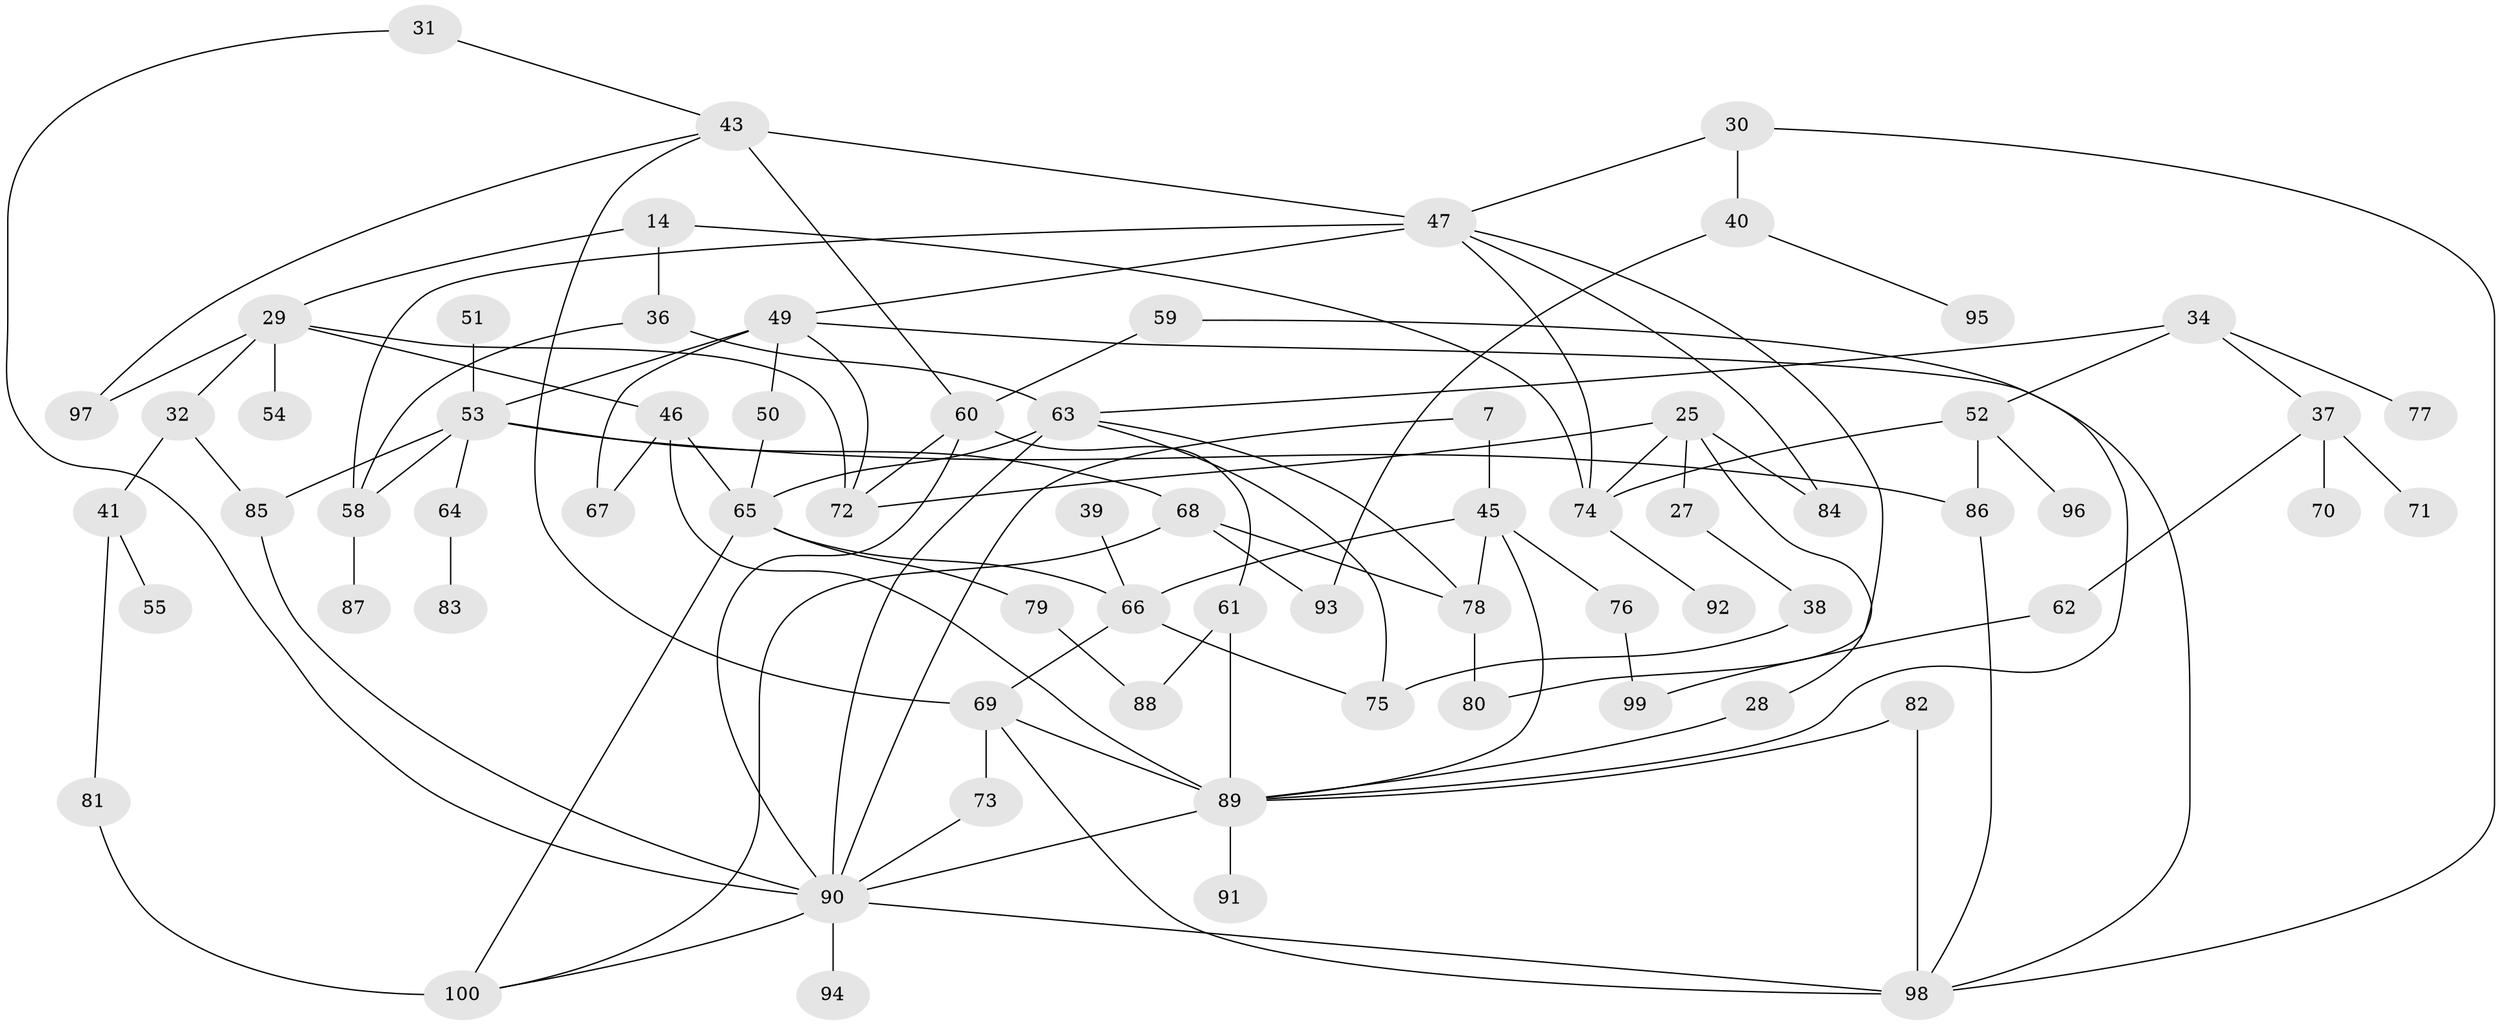 // original degree distribution, {5: 0.12, 3: 0.16, 8: 0.01, 6: 0.02, 2: 0.32, 4: 0.19, 1: 0.16, 7: 0.02}
// Generated by graph-tools (version 1.1) at 2025/45/03/04/25 21:45:57]
// undirected, 70 vertices, 110 edges
graph export_dot {
graph [start="1"]
  node [color=gray90,style=filled];
  7;
  14;
  25 [super="+16+18"];
  27;
  28 [super="+21"];
  29;
  30;
  31;
  32;
  34 [super="+17+22"];
  36 [super="+11"];
  37;
  38;
  39;
  40;
  41;
  43 [super="+5"];
  45;
  46;
  47 [super="+33+26"];
  49 [super="+19"];
  50;
  51;
  52;
  53 [super="+23"];
  54;
  55;
  58;
  59;
  60;
  61;
  62;
  63 [super="+8"];
  64;
  65 [super="+56"];
  66 [super="+13"];
  67;
  68;
  69 [super="+1"];
  70;
  71;
  72;
  73;
  74 [super="+15"];
  75 [super="+24"];
  76;
  77;
  78;
  79;
  80;
  81;
  82;
  83;
  84;
  85;
  86 [super="+35"];
  87;
  88;
  89 [super="+42+57"];
  90 [super="+9+44"];
  91;
  92;
  93;
  94;
  95;
  96;
  97 [super="+48"];
  98 [super="+2+12"];
  99;
  100;
  7 -- 45;
  7 -- 90;
  14 -- 29;
  14 -- 36 [weight=2];
  14 -- 74;
  25 -- 27;
  25 -- 72;
  25 -- 84;
  25 -- 74;
  25 -- 28;
  27 -- 38;
  28 -- 89;
  29 -- 32;
  29 -- 46;
  29 -- 54;
  29 -- 97 [weight=2];
  29 -- 72;
  30 -- 40;
  30 -- 98;
  30 -- 47;
  31 -- 43;
  31 -- 90;
  32 -- 41;
  32 -- 85;
  34 -- 37;
  34 -- 52;
  34 -- 77;
  34 -- 63;
  36 -- 58;
  36 -- 63;
  37 -- 62;
  37 -- 70;
  37 -- 71;
  38 -- 75;
  39 -- 66;
  40 -- 93;
  40 -- 95;
  41 -- 55;
  41 -- 81;
  43 -- 60;
  43 -- 97;
  43 -- 69;
  43 -- 47 [weight=2];
  45 -- 66;
  45 -- 76;
  45 -- 78;
  45 -- 89;
  46 -- 67;
  46 -- 89;
  46 -- 65;
  47 -- 58;
  47 -- 74;
  47 -- 49;
  47 -- 80;
  47 -- 84;
  49 -- 50;
  49 -- 67;
  49 -- 98;
  49 -- 53;
  49 -- 72;
  50 -- 65;
  51 -- 53;
  52 -- 96;
  52 -- 86 [weight=2];
  52 -- 74;
  53 -- 64;
  53 -- 68;
  53 -- 85;
  53 -- 86;
  53 -- 58;
  58 -- 87;
  59 -- 60;
  59 -- 89;
  60 -- 61;
  60 -- 72;
  60 -- 90;
  61 -- 88;
  61 -- 89;
  62 -- 99;
  63 -- 90 [weight=3];
  63 -- 65 [weight=2];
  63 -- 78;
  63 -- 75;
  64 -- 83;
  65 -- 100;
  65 -- 66;
  65 -- 79;
  66 -- 69;
  66 -- 75;
  68 -- 93;
  68 -- 78;
  68 -- 100;
  69 -- 73;
  69 -- 98;
  69 -- 89;
  73 -- 90;
  74 -- 92;
  76 -- 99;
  78 -- 80;
  79 -- 88;
  81 -- 100;
  82 -- 89;
  82 -- 98;
  85 -- 90;
  86 -- 98;
  89 -- 91;
  89 -- 90 [weight=2];
  90 -- 98 [weight=2];
  90 -- 94;
  90 -- 100;
}
